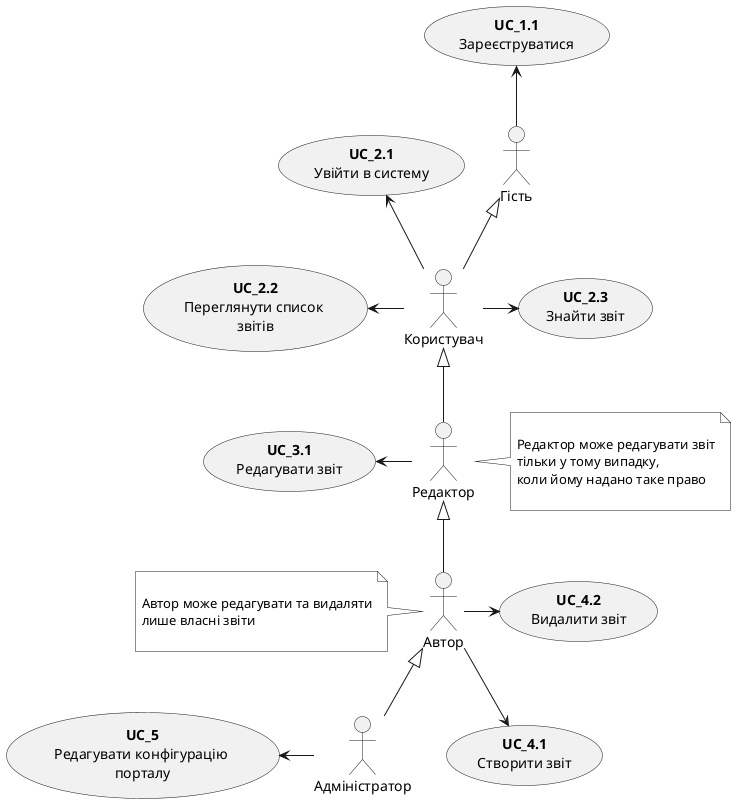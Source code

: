 @startuml
    actor "Гість" as Guest
    actor "Користувач" as User
    actor "Автор" as Author
    actor "Редактор" as Collaborator
    actor "Адміністратор" as Admin
    
    usecase "<b>UC_1.1</b>\nЗареєструватися" as UC_1_1
    usecase "<b>UC_2.1</b>\nУвійти в систему" as UC_2_1
    usecase "<b>UC_2.2</b>\nПереглянути список \nзвітів" as UC_2_2
    usecase "<b>UC_2.3</b>\nЗнайти звіт" as UC_2_3
    usecase "<b>UC_3.1</b>\nРедагувати звіт" as UC_3_1
    usecase "<b>UC_4.1</b>\nСтворити звіт" as UC_4_1
    usecase "<b>UC_4.2</b>\nВидалити звіт" as UC_4_2
    usecase "<b>UC_5</b>\nРедагувати конфігурацію \nпорталу" as UC_5
    
    Guest -u-> UC_1_1

    User -u-|> Guest    
    User -u-> UC_2_1
    User -l-> UC_2_2
    User -> UC_2_3
    
    Collaborator -u-|> User
    Collaborator -l-> UC_3_1
    
    note right of Collaborator #fff
    
        Редактор може редагувати звіт
        тільки у тому випадку,
        коли йому надано таке право
    
    end note
    
    Author -u-|> Collaborator
    Author --> UC_4_1
    Author -> UC_4_2
    
    note left of Author #fff
    
        Автор може редагувати та видаляти
        лише власні звіти
    
    end note
    
    
    Admin -u-|> Author
    Admin -l-> UC_5
@enduml
